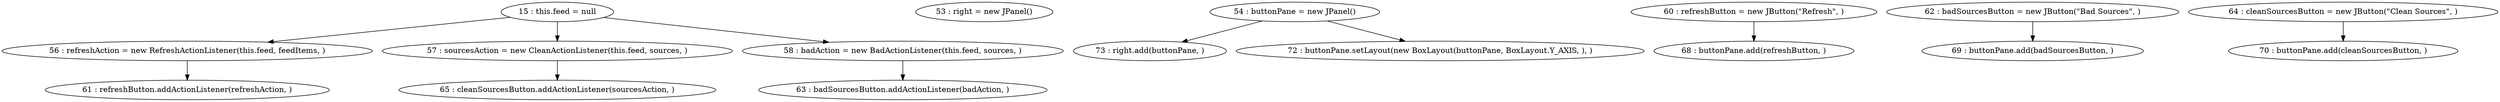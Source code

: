 digraph G {
"15 : this.feed = null"
"15 : this.feed = null" -> "56 : refreshAction = new RefreshActionListener(this.feed, feedItems, )"
"15 : this.feed = null" -> "57 : sourcesAction = new CleanActionListener(this.feed, sources, )"
"15 : this.feed = null" -> "58 : badAction = new BadActionListener(this.feed, sources, )"
"53 : right = new JPanel()"
"54 : buttonPane = new JPanel()"
"54 : buttonPane = new JPanel()" -> "73 : right.add(buttonPane, )"
"54 : buttonPane = new JPanel()" -> "72 : buttonPane.setLayout(new BoxLayout(buttonPane, BoxLayout.Y_AXIS, ), )"
"56 : refreshAction = new RefreshActionListener(this.feed, feedItems, )"
"56 : refreshAction = new RefreshActionListener(this.feed, feedItems, )" -> "61 : refreshButton.addActionListener(refreshAction, )"
"57 : sourcesAction = new CleanActionListener(this.feed, sources, )"
"57 : sourcesAction = new CleanActionListener(this.feed, sources, )" -> "65 : cleanSourcesButton.addActionListener(sourcesAction, )"
"58 : badAction = new BadActionListener(this.feed, sources, )"
"58 : badAction = new BadActionListener(this.feed, sources, )" -> "63 : badSourcesButton.addActionListener(badAction, )"
"60 : refreshButton = new JButton(\"Refresh\", )"
"60 : refreshButton = new JButton(\"Refresh\", )" -> "68 : buttonPane.add(refreshButton, )"
"61 : refreshButton.addActionListener(refreshAction, )"
"62 : badSourcesButton = new JButton(\"Bad Sources\", )"
"62 : badSourcesButton = new JButton(\"Bad Sources\", )" -> "69 : buttonPane.add(badSourcesButton, )"
"63 : badSourcesButton.addActionListener(badAction, )"
"64 : cleanSourcesButton = new JButton(\"Clean Sources\", )"
"64 : cleanSourcesButton = new JButton(\"Clean Sources\", )" -> "70 : buttonPane.add(cleanSourcesButton, )"
"65 : cleanSourcesButton.addActionListener(sourcesAction, )"
"68 : buttonPane.add(refreshButton, )"
"69 : buttonPane.add(badSourcesButton, )"
"70 : buttonPane.add(cleanSourcesButton, )"
"72 : buttonPane.setLayout(new BoxLayout(buttonPane, BoxLayout.Y_AXIS, ), )"
"73 : right.add(buttonPane, )"
}
